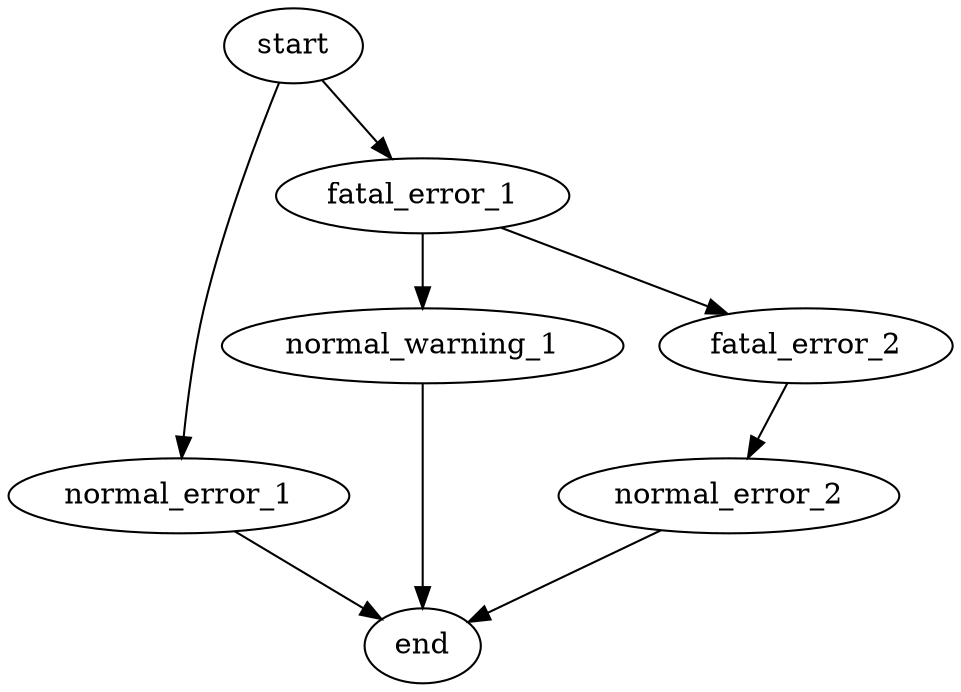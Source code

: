 digraph G {
	start;
	normal_error_1;
	fatal_error_1;
	normal_warning_1;
	fatal_error_2;
	normal_error_2;
	end;

	start -> fatal_error_1;
	start -> normal_error_1;
	fatal_error_1 -> normal_warning_1;
	fatal_error_1 -> fatal_error_2;
	fatal_error_2 -> normal_error_2;
	normal_error_1 -> end;
	normal_warning_1 -> end;
	normal_error_2 -> end;
}
